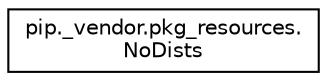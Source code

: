 digraph "Graphical Class Hierarchy"
{
 // LATEX_PDF_SIZE
  edge [fontname="Helvetica",fontsize="10",labelfontname="Helvetica",labelfontsize="10"];
  node [fontname="Helvetica",fontsize="10",shape=record];
  rankdir="LR";
  Node0 [label="pip._vendor.pkg_resources.\lNoDists",height=0.2,width=0.4,color="black", fillcolor="white", style="filled",URL="$d8/d67/classpip_1_1__vendor_1_1pkg__resources_1_1_no_dists.html",tooltip=" "];
}
